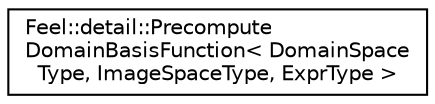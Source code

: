 digraph "Graphical Class Hierarchy"
{
 // LATEX_PDF_SIZE
  edge [fontname="Helvetica",fontsize="10",labelfontname="Helvetica",labelfontsize="10"];
  node [fontname="Helvetica",fontsize="10",shape=record];
  rankdir="LR";
  Node0 [label="Feel::detail::Precompute\lDomainBasisFunction\< DomainSpace\lType, ImageSpaceType, ExprType \>",height=0.2,width=0.4,color="black", fillcolor="white", style="filled",URL="$structFeel_1_1detail_1_1PrecomputeDomainBasisFunction.html",tooltip=" "];
}
